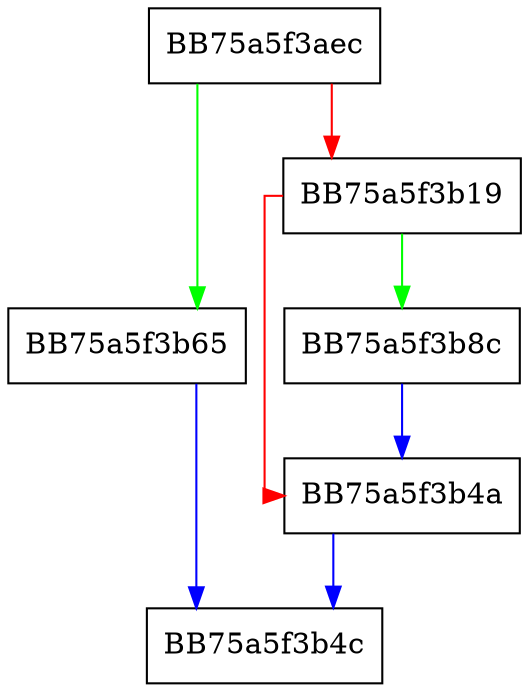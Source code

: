 digraph _create_compute_shader {
  node [shape="box"];
  graph [splines=ortho];
  BB75a5f3aec -> BB75a5f3b65 [color="green"];
  BB75a5f3aec -> BB75a5f3b19 [color="red"];
  BB75a5f3b19 -> BB75a5f3b8c [color="green"];
  BB75a5f3b19 -> BB75a5f3b4a [color="red"];
  BB75a5f3b4a -> BB75a5f3b4c [color="blue"];
  BB75a5f3b65 -> BB75a5f3b4c [color="blue"];
  BB75a5f3b8c -> BB75a5f3b4a [color="blue"];
}